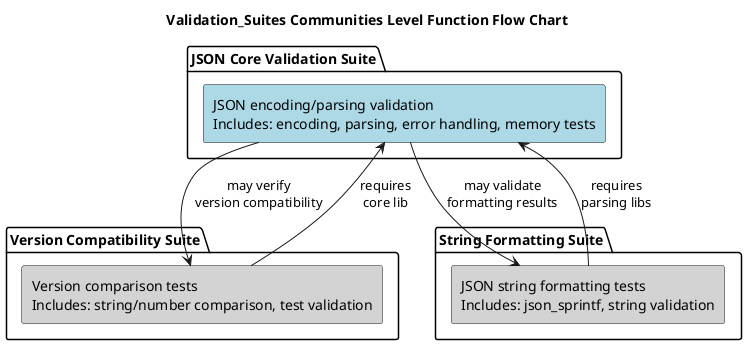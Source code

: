 @startuml
title Validation_Suites Communities Level Function Flow Chart

skinparam nodesep 30
skinparam ranksep 40

package "JSON Core Validation Suite" {
  rectangle "JSON encoding/parsing validation\nIncludes: encoding, parsing, error handling, memory tests" as JSON_Validation #LightBlue
}

package "Version Compatibility Suite" {
  rectangle "Version comparison tests\nIncludes: string/number comparison, test validation" as Version_Tests #LightGray
}

package "String Formatting Suite" {
  rectangle "JSON string formatting tests\nIncludes: json_sprintf, string validation" as String_Tests #LightGray
}

JSON_Validation --> Version_Tests : may verify\nversion compatibility
JSON_Validation --> String_Tests : may validate\nformatting results
String_Tests --> JSON_Validation : requires\nparsing libs
Version_Tests --> JSON_Validation : requires\ncore lib

@enduml